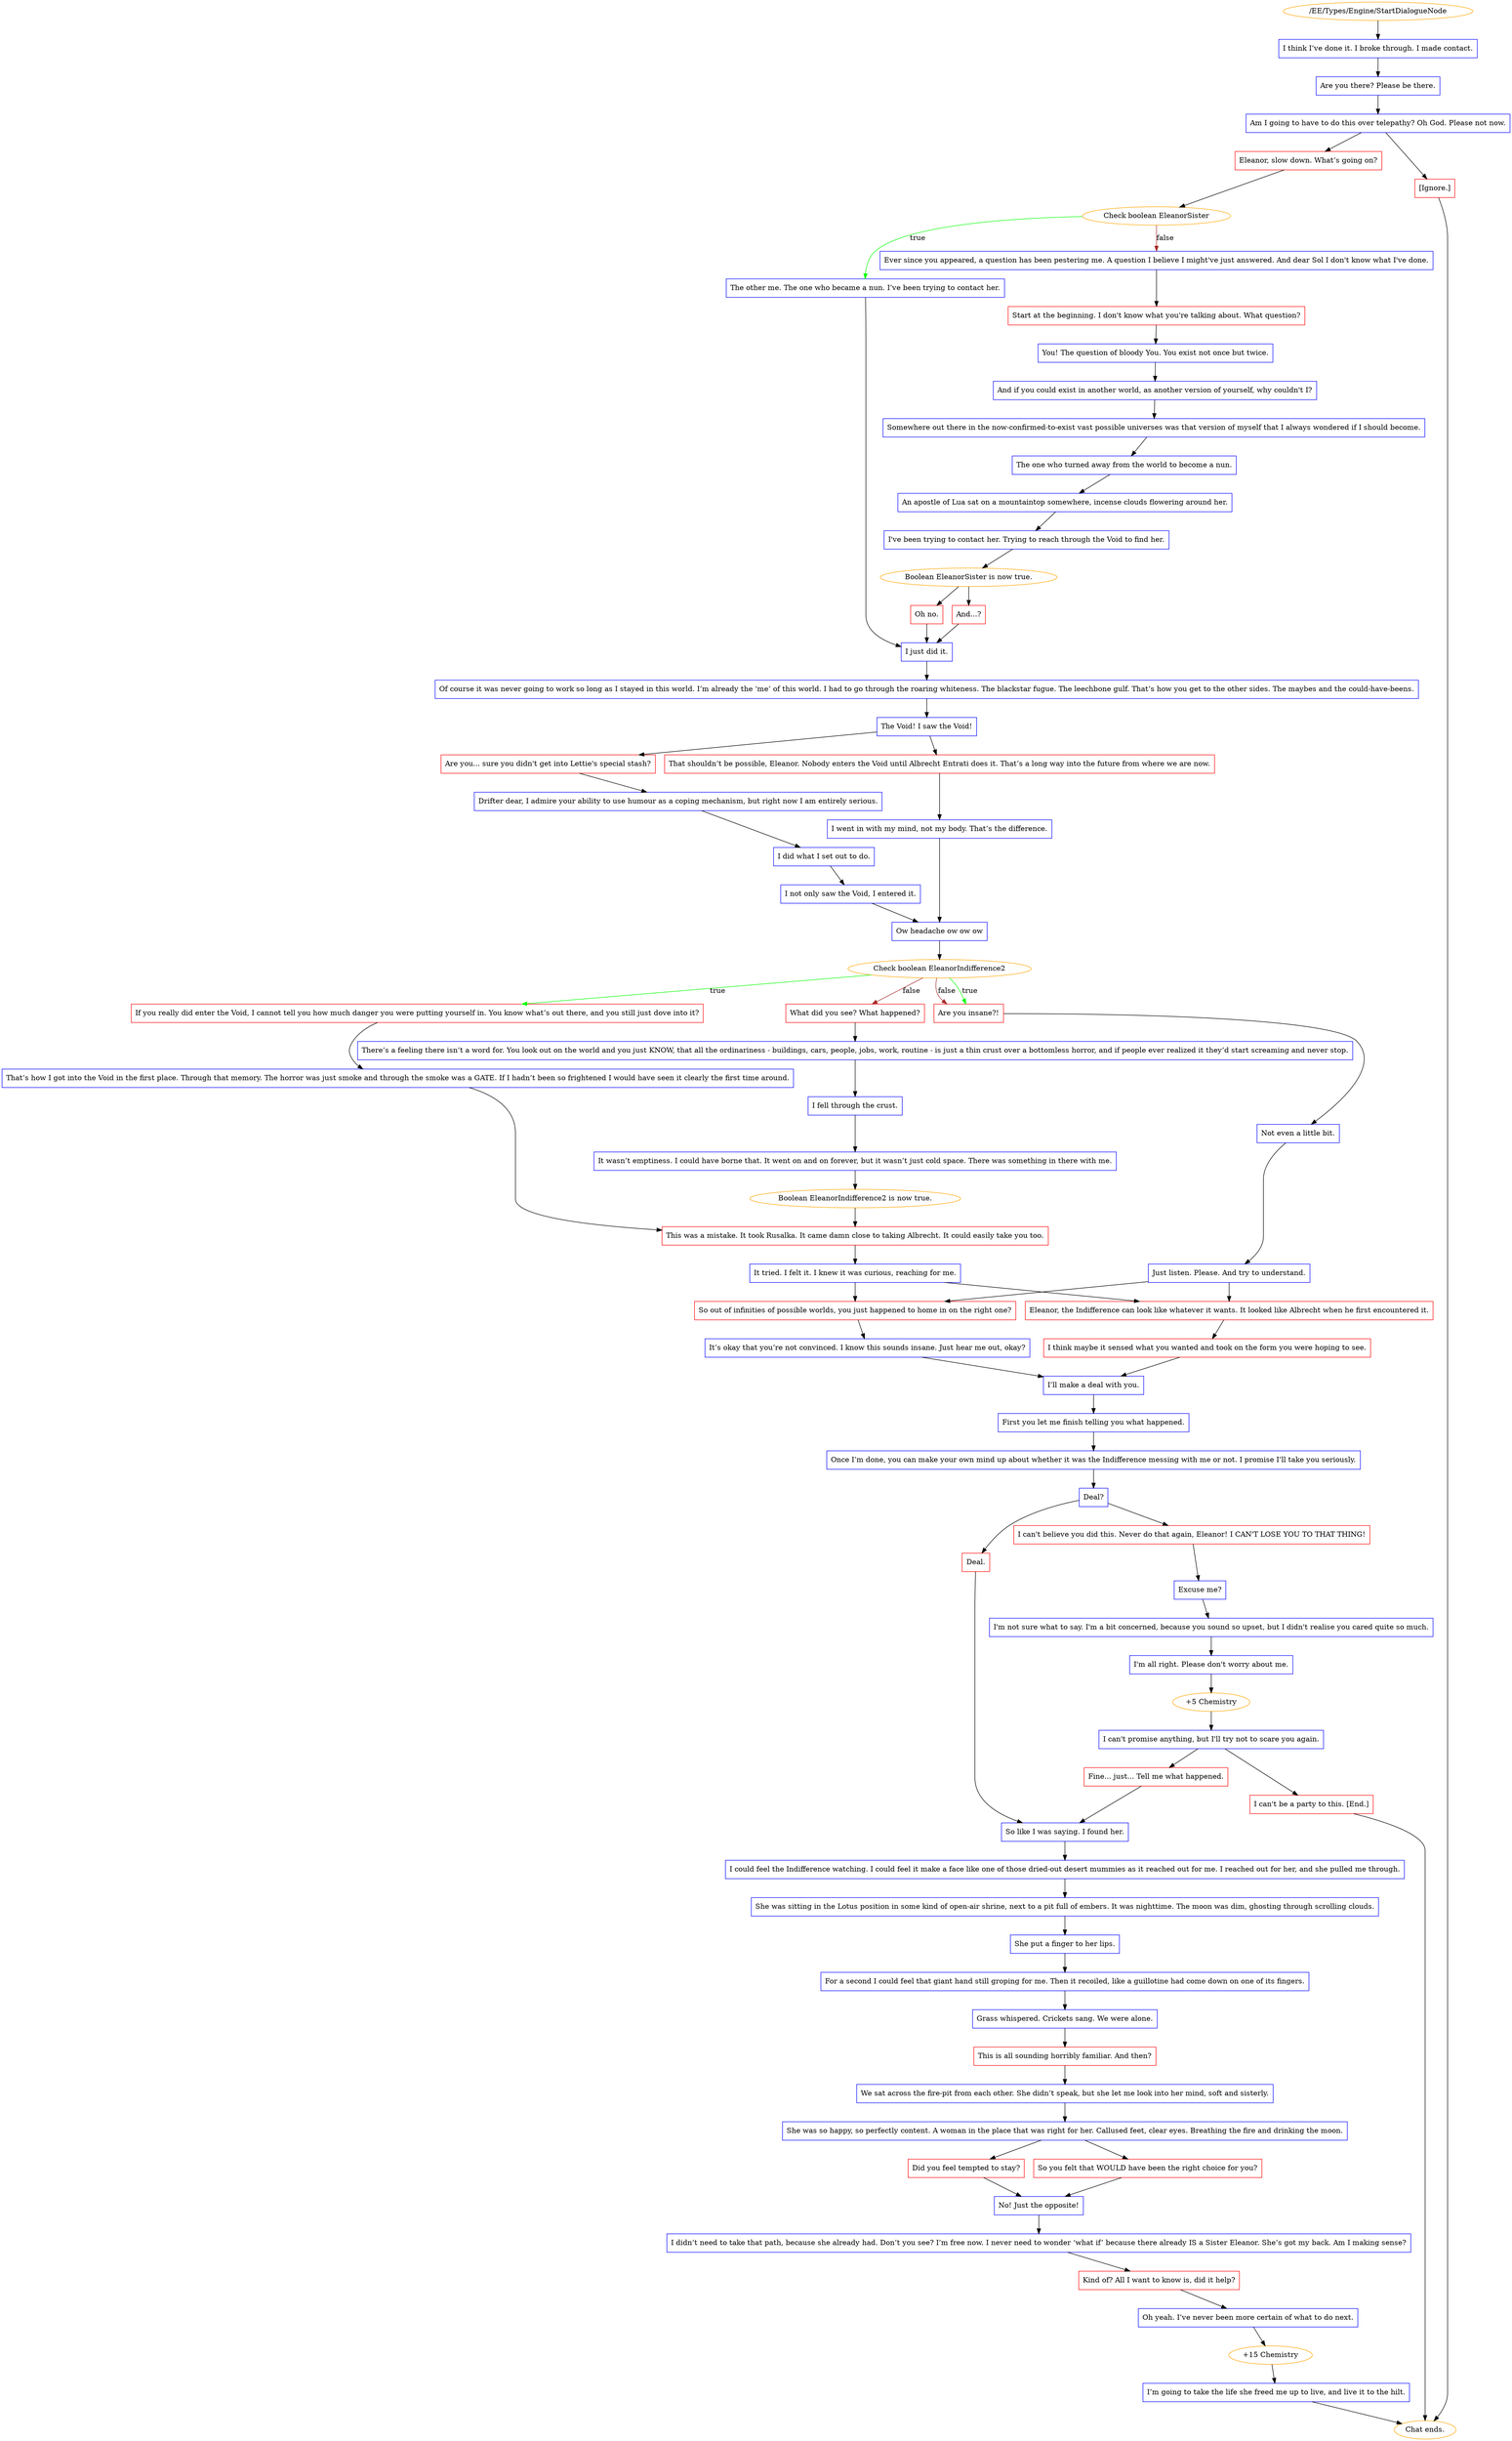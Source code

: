 digraph {
	1621 [label="/EE/Types/Engine/StartDialogueNode",color=orange];
		1621 -> 1622;
	1622 [label="I think I’ve done it. I broke through. I made contact.",shape=box,color=blue];
		1622 -> 1623;
	1623 [label="Are you there? Please be there.",shape=box,color=blue];
		1623 -> 1624;
	1624 [label="Am I going to have to do this over telepathy? Oh God. Please not now.",shape=box,color=blue];
		1624 -> 1625;
		1624 -> 1626;
	1625 [label="Eleanor, slow down. What’s going on?",shape=box,color=red];
		1625 -> 1628;
	1626 [label="[Ignore.]",shape=box,color=red];
		1626 -> "Chat ends.";
	1628 [label="Check boolean EleanorSister",color=orange];
		1628 -> 1640 [label=true,color=green];
		1628 -> 1629 [label=false,color=brown];
	"Chat ends." [color=orange];
	1640 [label="The other me. The one who became a nun. I’ve been trying to contact her.",shape=box,color=blue];
		1640 -> 1641;
	1629 [label="Ever since you appeared, a question has been pestering me. A question I believe I might've just answered. And dear Sol I don't know what I've done.",shape=box,color=blue];
		1629 -> 1630;
	1641 [label="I just did it.",shape=box,color=blue];
		1641 -> 1642;
	1630 [label="Start at the beginning. I don't know what you're talking about. What question?",shape=box,color=red];
		1630 -> 1631;
	1642 [label="Of course it was never going to work so long as I stayed in this world. I’m already the ‘me’ of this world. I had to go through the roaring whiteness. The blackstar fugue. The leechbone gulf. That’s how you get to the other sides. The maybes and the could-have-beens.",shape=box,color=blue];
		1642 -> 1643;
	1631 [label="You! The question of bloody You. You exist not once but twice.",shape=box,color=blue];
		1631 -> 1632;
	1643 [label="The Void! I saw the Void!",shape=box,color=blue];
		1643 -> 1644;
		1643 -> 1645;
	1632 [label="And if you could exist in another world, as another version of yourself, why couldn't I?",shape=box,color=blue];
		1632 -> 1633;
	1644 [label="Are you... sure you didn't get into Lettie's special stash?",shape=box,color=red];
		1644 -> 1646;
	1645 [label="That shouldn’t be possible, Eleanor. Nobody enters the Void until Albrecht Entrati does it. That’s a long way into the future from where we are now.",shape=box,color=red];
		1645 -> 1647;
	1633 [label="Somewhere out there in the now-confirmed-to-exist vast possible universes was that version of myself that I always wondered if I should become.",shape=box,color=blue];
		1633 -> 1634;
	1646 [label="Drifter dear, I admire your ability to use humour as a coping mechanism, but right now I am entirely serious.",shape=box,color=blue];
		1646 -> 1648;
	1647 [label="I went in with my mind, not my body. That’s the difference.",shape=box,color=blue];
		1647 -> 1650;
	1634 [label="The one who turned away from the world to become a nun.",shape=box,color=blue];
		1634 -> 1635;
	1648 [label="I did what I set out to do.",shape=box,color=blue];
		1648 -> 1649;
	1650 [label="Ow headache ow ow ow",shape=box,color=blue];
		1650 -> 1651;
	1635 [label="An apostle of Lua sat on a mountaintop somewhere, incense clouds flowering around her.",shape=box,color=blue];
		1635 -> 1636;
	1649 [label="I not only saw the Void, I entered it.",shape=box,color=blue];
		1649 -> 1650;
	1651 [label="Check boolean EleanorIndifference2",color=orange];
		1651 -> 1652 [label=true,color=green];
		1651 -> 1654 [label=true,color=green];
		1651 -> 1653 [label=false,color=brown];
		1651 -> 1654 [label=false,color=brown];
	1636 [label="I've been trying to contact her. Trying to reach through the Void to find her.",shape=box,color=blue];
		1636 -> 1637;
	1652 [label="If you really did enter the Void, I cannot tell you how much danger you were putting yourself in. You know what’s out there, and you still just dove into it?",shape=box,color=red];
		1652 -> 1655;
	1654 [label="Are you insane?!",shape=box,color=red];
		1654 -> 1657;
	1653 [label="What did you see? What happened?",shape=box,color=red];
		1653 -> 1656;
	1637 [label="Boolean EleanorSister is now true.",color=orange];
		1637 -> 1638;
		1637 -> 1639;
	1655 [label="That’s how I got into the Void in the first place. Through that memory. The horror was just smoke and through the smoke was a GATE. If I hadn’t been so frightened I would have seen it clearly the first time around.",shape=box,color=blue];
		1655 -> 1662;
	1657 [label="Not even a little bit.",shape=box,color=blue];
		1657 -> 1659;
	1656 [label="There’s a feeling there isn’t a word for. You look out on the world and you just KNOW, that all the ordinariness - buildings, cars, people, jobs, work, routine - is just a thin crust over a bottomless horror, and if people ever realized it they’d start screaming and never stop.",shape=box,color=blue];
		1656 -> 1658;
	1638 [label="Oh no.",shape=box,color=red];
		1638 -> 1641;
	1639 [label="And...?",shape=box,color=red];
		1639 -> 1641;
	1662 [label="This was a mistake. It took Rusalka. It came damn close to taking Albrecht. It could easily take you too.",shape=box,color=red];
		1662 -> 1663;
	1659 [label="Just listen. Please. And try to understand.",shape=box,color=blue];
		1659 -> 1664;
		1659 -> 1665;
	1658 [label="I fell through the crust.",shape=box,color=blue];
		1658 -> 1660;
	1663 [label="It tried. I felt it. I knew it was curious, reaching for me.",shape=box,color=blue];
		1663 -> 1664;
		1663 -> 1665;
	1664 [label="So out of infinities of possible worlds, you just happened to home in on the right one?",shape=box,color=red];
		1664 -> 1666;
	1665 [label="Eleanor, the Indifference can look like whatever it wants. It looked like Albrecht when he first encountered it.",shape=box,color=red];
		1665 -> 1667;
	1660 [label="It wasn’t emptiness. I could have borne that. It went on and on forever, but it wasn’t just cold space. There was something in there with me.",shape=box,color=blue];
		1660 -> 1661;
	1666 [label="It’s okay that you’re not convinced. I know this sounds insane. Just hear me out, okay?",shape=box,color=blue];
		1666 -> 1668;
	1667 [label="I think maybe it sensed what you wanted and took on the form you were hoping to see.",shape=box,color=red];
		1667 -> 1668;
	1661 [label="Boolean EleanorIndifference2 is now true.",color=orange];
		1661 -> 1662;
	1668 [label="I’ll make a deal with you.",shape=box,color=blue];
		1668 -> 1669;
	1669 [label="First you let me finish telling you what happened.",shape=box,color=blue];
		1669 -> 1670;
	1670 [label="Once I’m done, you can make your own mind up about whether it was the Indifference messing with me or not. I promise I’ll take you seriously.",shape=box,color=blue];
		1670 -> 1671;
	1671 [label="Deal?",shape=box,color=blue];
		1671 -> 1672;
		1671 -> 1673;
	1672 [label="Deal.",shape=box,color=red];
		1672 -> 1682;
	1673 [label="I can't believe you did this. Never do that again, Eleanor! I CAN'T LOSE YOU TO THAT THING!",shape=box,color=red];
		1673 -> 1674;
	1682 [label="So like I was saying. I found her.",shape=box,color=blue];
		1682 -> 1683;
	1674 [label="Excuse me?",shape=box,color=blue];
		1674 -> 1675;
	1683 [label="I could feel the Indifference watching. I could feel it make a face like one of those dried-out desert mummies as it reached out for me. I reached out for her, and she pulled me through.",shape=box,color=blue];
		1683 -> 1684;
	1675 [label="I'm not sure what to say. I'm a bit concerned, because you sound so upset, but I didn't realise you cared quite so much.",shape=box,color=blue];
		1675 -> 1676;
	1684 [label="She was sitting in the Lotus position in some kind of open-air shrine, next to a pit full of embers. It was nighttime. The moon was dim, ghosting through scrolling clouds.",shape=box,color=blue];
		1684 -> 1685;
	1676 [label="I'm all right. Please don't worry about me.",shape=box,color=blue];
		1676 -> 1678;
	1685 [label="She put a finger to her lips.",shape=box,color=blue];
		1685 -> 1686;
	1678 [label="+5 Chemistry",color=orange];
		1678 -> 1677;
	1686 [label="For a second I could feel that giant hand still groping for me. Then it recoiled, like a guillotine had come down on one of its fingers.",shape=box,color=blue];
		1686 -> 1687;
	1677 [label="I can't promise anything, but I'll try not to scare you again.",shape=box,color=blue];
		1677 -> 1679;
		1677 -> 1680;
	1687 [label="Grass whispered. Crickets sang. We were alone.",shape=box,color=blue];
		1687 -> 1689;
	1679 [label="Fine... just... Tell me what happened.",shape=box,color=red];
		1679 -> 1682;
	1680 [label="I can't be a party to this. [End.]",shape=box,color=red];
		1680 -> "Chat ends.";
	1689 [label="This is all sounding horribly familiar. And then?",shape=box,color=red];
		1689 -> 1688;
	"Chat ends." [color=orange];
	1688 [label="We sat across the fire-pit from each other. She didn’t speak, but she let me look into her mind, soft and sisterly.",shape=box,color=blue];
		1688 -> 1690;
	1690 [label="She was so happy, so perfectly content. A woman in the place that was right for her. Callused feet, clear eyes. Breathing the fire and drinking the moon.",shape=box,color=blue];
		1690 -> 1691;
		1690 -> 1692;
	1691 [label="So you felt that WOULD have been the right choice for you?",shape=box,color=red];
		1691 -> 1693;
	1692 [label="Did you feel tempted to stay?",shape=box,color=red];
		1692 -> 1693;
	1693 [label="No! Just the opposite!",shape=box,color=blue];
		1693 -> 1694;
	1694 [label="I didn’t need to take that path, because she already had. Don’t you see? I’m free now. I never need to wonder ‘what if’ because there already IS a Sister Eleanor. She’s got my back. Am I making sense?",shape=box,color=blue];
		1694 -> 1695;
	1695 [label="Kind of? All I want to know is, did it help?",shape=box,color=red];
		1695 -> 1696;
	1696 [label="Oh yeah. I’ve never been more certain of what to do next.",shape=box,color=blue];
		1696 -> 1698;
	1698 [label="+15 Chemistry",color=orange];
		1698 -> 1697;
	1697 [label="I’m going to take the life she freed me up to live, and live it to the hilt.",shape=box,color=blue];
		1697 -> "Chat ends.";
	"Chat ends." [color=orange];
}